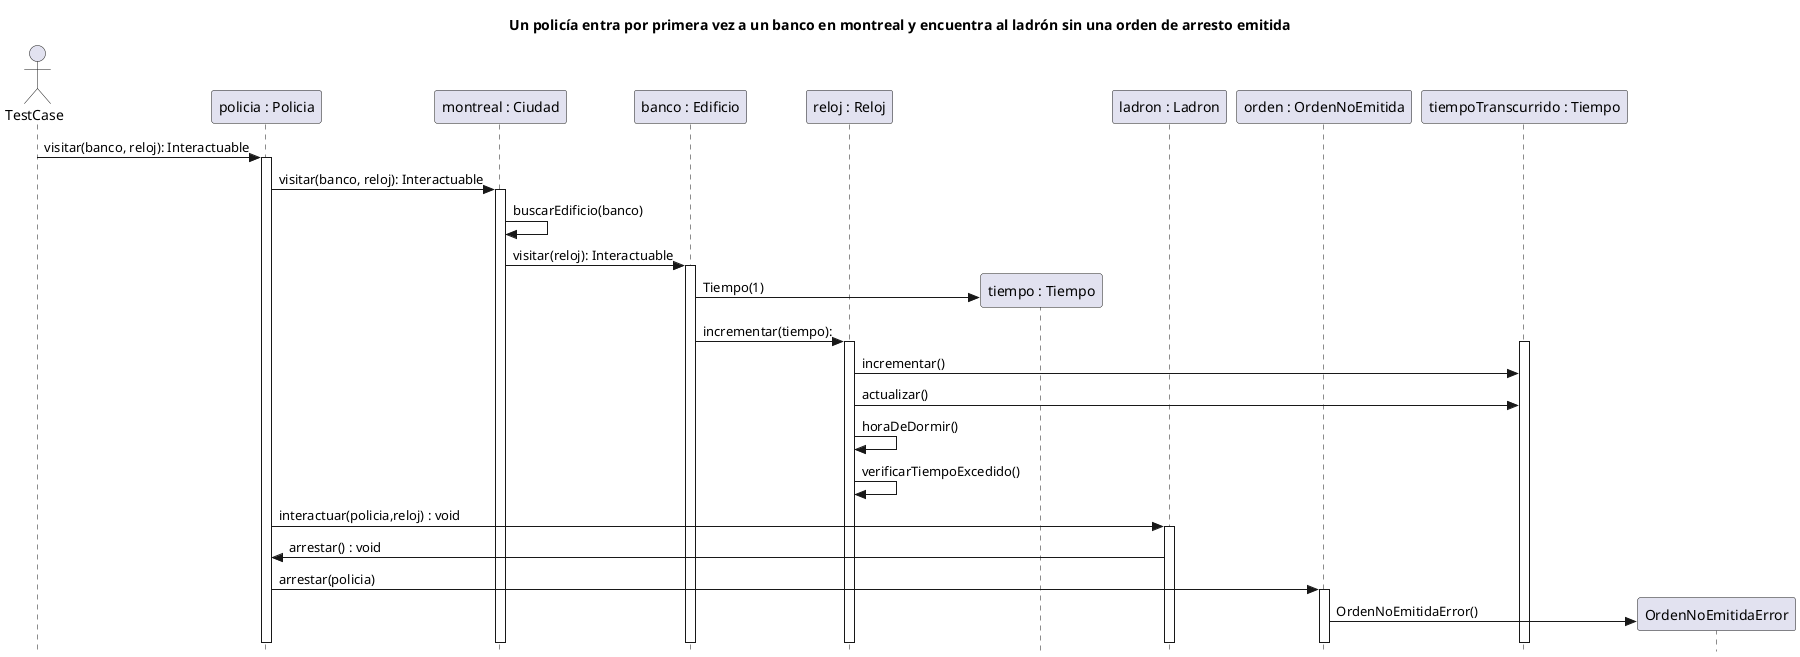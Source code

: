 @startuml
skinparam style strictuml
title:  Un policía entra por primera vez a un banco en montreal y encuentra al ladrón sin una orden de arresto emitida
actor TestCase

participant "policia : Policia" as policia
participant "montreal : Ciudad" as ciudad
participant "banco : Edificio" as banco
participant "reloj : Reloj" as reloj
participant "tiempo : Tiempo" as tiempo
participant "ladron : Ladron" as ladron
participant "orden : OrdenNoEmitida" as ordenArresto
participant "tiempoTranscurrido : Tiempo" as tiempoTranscurrido

TestCase -> policia: visitar(banco, reloj): Interactuable
activate policia
policia -> ciudad: visitar(banco, reloj): Interactuable
activate ciudad
ciudad -> ciudad: buscarEdificio(banco)
ciudad -> banco: visitar(reloj): Interactuable
activate banco
banco -> tiempo ** : Tiempo(1)
banco -> reloj: incrementar(tiempo):
activate reloj
activate tiempoTranscurrido
reloj -> tiempoTranscurrido:incrementar()
reloj -> tiempoTranscurrido:actualizar()
reloj -> reloj:horaDeDormir()
reloj -> reloj: verificarTiempoExcedido()
policia -> ladron : interactuar(policia,reloj) : void
activate ladron
ladron -> policia : arrestar() : void
policia -> ordenArresto : arrestar(policia)
activate ordenArresto
ordenArresto -> OrdenNoEmitidaError ** : OrdenNoEmitidaError()
@enduml